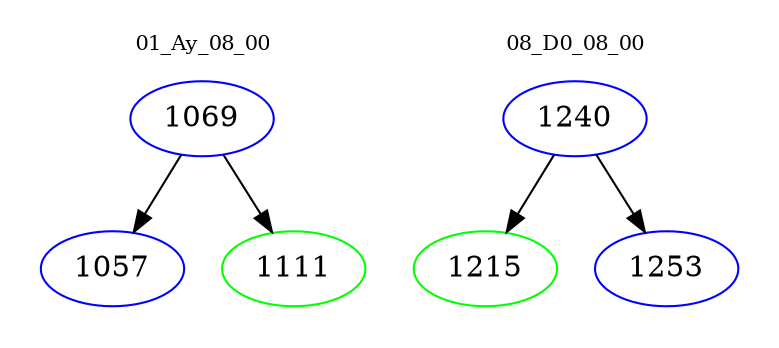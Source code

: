 digraph{
subgraph cluster_0 {
color = white
label = "01_Ay_08_00";
fontsize=10;
T0_1069 [label="1069", color="blue"]
T0_1069 -> T0_1057 [color="black"]
T0_1057 [label="1057", color="blue"]
T0_1069 -> T0_1111 [color="black"]
T0_1111 [label="1111", color="green"]
}
subgraph cluster_1 {
color = white
label = "08_D0_08_00";
fontsize=10;
T1_1240 [label="1240", color="blue"]
T1_1240 -> T1_1215 [color="black"]
T1_1215 [label="1215", color="green"]
T1_1240 -> T1_1253 [color="black"]
T1_1253 [label="1253", color="blue"]
}
}
